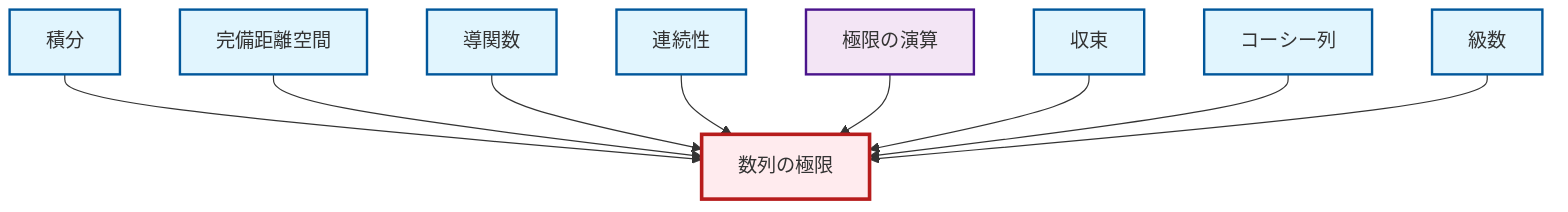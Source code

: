 graph TD
    classDef definition fill:#e1f5fe,stroke:#01579b,stroke-width:2px
    classDef theorem fill:#f3e5f5,stroke:#4a148c,stroke-width:2px
    classDef axiom fill:#fff3e0,stroke:#e65100,stroke-width:2px
    classDef example fill:#e8f5e9,stroke:#1b5e20,stroke-width:2px
    classDef current fill:#ffebee,stroke:#b71c1c,stroke-width:3px
    def-series["級数"]:::definition
    def-limit["数列の極限"]:::definition
    def-integral["積分"]:::definition
    def-continuity["連続性"]:::definition
    def-complete-metric-space["完備距離空間"]:::definition
    def-convergence["収束"]:::definition
    def-derivative["導関数"]:::definition
    def-cauchy-sequence["コーシー列"]:::definition
    thm-limit-arithmetic["極限の演算"]:::theorem
    def-integral --> def-limit
    def-complete-metric-space --> def-limit
    def-derivative --> def-limit
    def-continuity --> def-limit
    thm-limit-arithmetic --> def-limit
    def-convergence --> def-limit
    def-cauchy-sequence --> def-limit
    def-series --> def-limit
    class def-limit current